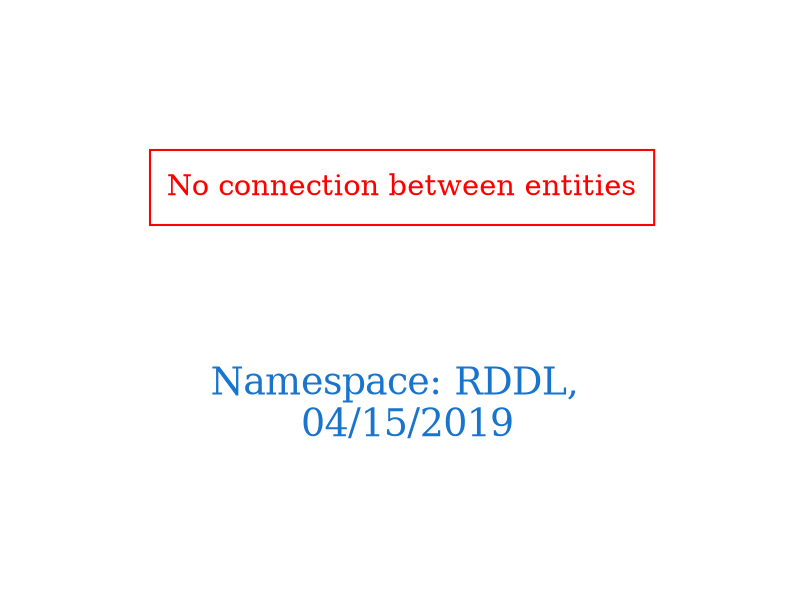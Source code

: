 digraph OGIT_ontology {
 graph [ rankdir= LR,pad=1 
fontsize = 18,
fontcolor= dodgerblue3,label = "\n\n\nNamespace: RDDL, \n 04/15/2019"];
node[shape=polygon];
edge [  color="gray81"];

"No connection between entities" [fontcolor = "red",color="red", shape="polygon"]
}
